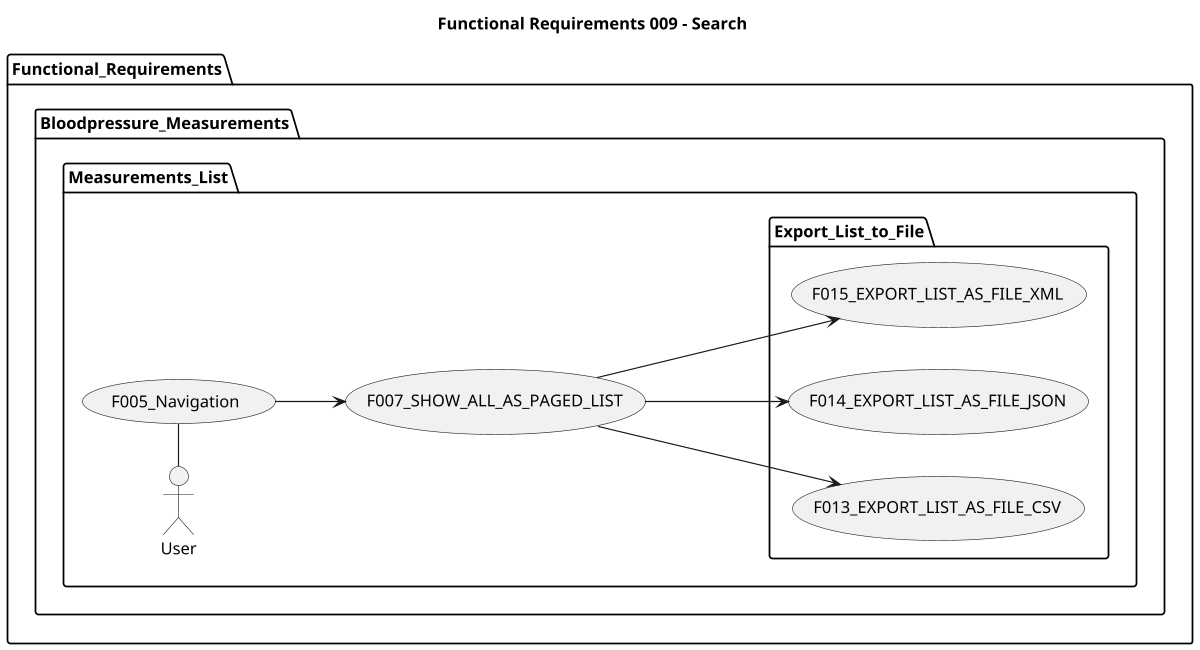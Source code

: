 @startuml

title Functional Requirements 009 - Search

left to right direction
'top to bottom direction

'https://plantuml.com/use-case-diagram

scale 1200 width

package Functional_Requirements {

  package Bloodpressure_Measurements {

      package Measurements_List {
          User - (F005_Navigation)
          (F005_Navigation) --> (F007_SHOW_ALL_AS_PAGED_LIST)
          package Export_List_to_File {
              (F007_SHOW_ALL_AS_PAGED_LIST) ---> (F013_EXPORT_LIST_AS_FILE_CSV)
              (F007_SHOW_ALL_AS_PAGED_LIST) ---> (F014_EXPORT_LIST_AS_FILE_JSON)
              (F007_SHOW_ALL_AS_PAGED_LIST) ---> (F015_EXPORT_LIST_AS_FILE_XML)
          }
      }
    }
}
@enduml
